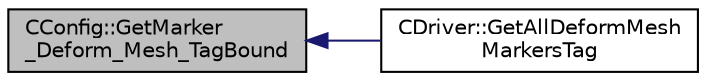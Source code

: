 digraph "CConfig::GetMarker_Deform_Mesh_TagBound"
{
  edge [fontname="Helvetica",fontsize="10",labelfontname="Helvetica",labelfontsize="10"];
  node [fontname="Helvetica",fontsize="10",shape=record];
  rankdir="LR";
  Node7281 [label="CConfig::GetMarker\l_Deform_Mesh_TagBound",height=0.2,width=0.4,color="black", fillcolor="grey75", style="filled", fontcolor="black"];
  Node7281 -> Node7282 [dir="back",color="midnightblue",fontsize="10",style="solid",fontname="Helvetica"];
  Node7282 [label="CDriver::GetAllDeformMesh\lMarkersTag",height=0.2,width=0.4,color="black", fillcolor="white", style="filled",URL="$class_c_driver.html#a649d9712f044a223da078210d5cddee7",tooltip="Get all the deformable boundary marker tags. "];
}
